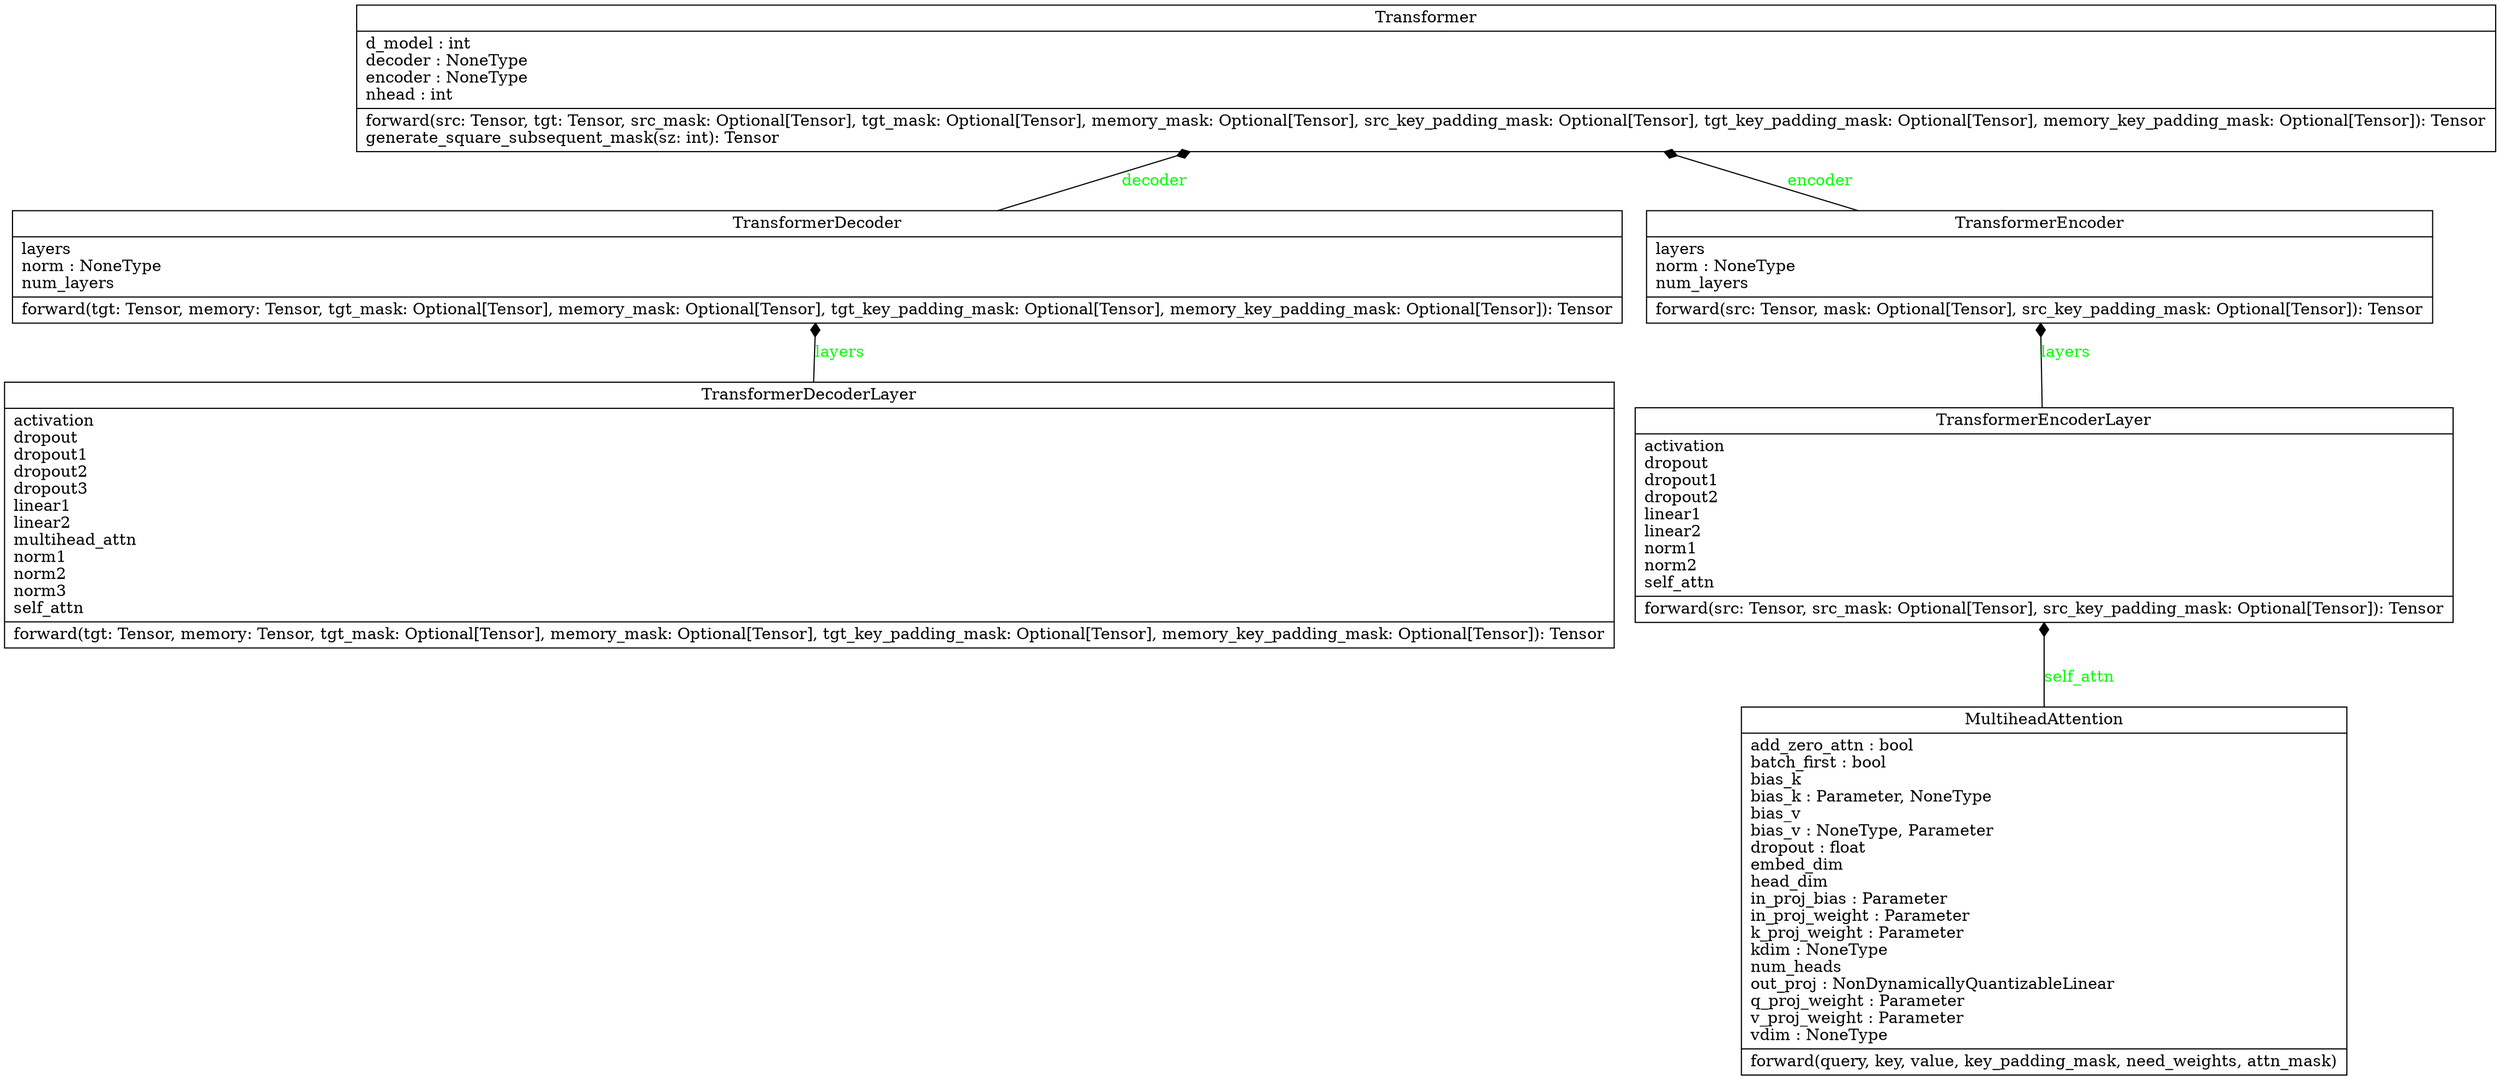 digraph "classes" {
charset="utf-8"
rankdir=BT
"0" [label="{Transformer|d_model : int\ldecoder : NoneType\lencoder : NoneType\lnhead : int\l|forward(src: Tensor, tgt: Tensor, src_mask: Optional[Tensor], tgt_mask: Optional[Tensor], memory_mask: Optional[Tensor], src_key_padding_mask: Optional[Tensor], tgt_key_padding_mask: Optional[Tensor], memory_key_padding_mask: Optional[Tensor]): Tensor\lgenerate_square_subsequent_mask(sz: int): Tensor\l}", shape="record"];
"1" [label="{TransformerDecoder|layers\lnorm : NoneType\lnum_layers\l|forward(tgt: Tensor, memory: Tensor, tgt_mask: Optional[Tensor], memory_mask: Optional[Tensor], tgt_key_padding_mask: Optional[Tensor], memory_key_padding_mask: Optional[Tensor]): Tensor\l}", shape="record"];
"2" [label="{TransformerDecoderLayer|activation\ldropout\ldropout1\ldropout2\ldropout3\llinear1\llinear2\lmultihead_attn\lnorm1\lnorm2\lnorm3\lself_attn\l|forward(tgt: Tensor, memory: Tensor, tgt_mask: Optional[Tensor], memory_mask: Optional[Tensor], tgt_key_padding_mask: Optional[Tensor], memory_key_padding_mask: Optional[Tensor]): Tensor\l}", shape="record"];
"3" [label="{TransformerEncoder|layers\lnorm : NoneType\lnum_layers\l|forward(src: Tensor, mask: Optional[Tensor], src_key_padding_mask: Optional[Tensor]): Tensor\l}", shape="record"];
"4" [label="{TransformerEncoderLayer|activation\ldropout\ldropout1\ldropout2\llinear1\llinear2\lnorm1\lnorm2\lself_attn\l|forward(src: Tensor, src_mask: Optional[Tensor], src_key_padding_mask: Optional[Tensor]): Tensor\l}", shape="record"];
"5" [label="{MultiheadAttention|add_zero_attn : bool\lbatch_first : bool\lbias_k\lbias_k : Parameter, NoneType\lbias_v\lbias_v : NoneType, Parameter\ldropout : float\lembed_dim\lhead_dim\lin_proj_bias : Parameter\lin_proj_weight : Parameter\lk_proj_weight : Parameter\lkdim : NoneType\lnum_heads\lout_proj : NonDynamicallyQuantizableLinear\lq_proj_weight : Parameter\lv_proj_weight : Parameter\lvdim : NoneType\l|forward(query, key, value, key_padding_mask, need_weights, attn_mask)\l}", shape="record"];
"1" -> "0" [arrowhead="diamond", arrowtail="none", fontcolor="green", label="decoder", style="solid"];
"3" -> "0" [arrowhead="diamond", arrowtail="none", fontcolor="green", label="encoder", style="solid"];
"2" -> "1" [arrowhead="diamond", arrowtail="none", fontcolor="green", label="layers", style="solid"];
"4" -> "3" [arrowhead="diamond", arrowtail="none", fontcolor="green", label="layers", style="solid"];
"5" -> "4" [arrowhead="diamond", arrowtail="none", fontcolor="green", label="self_attn", style="solid"];
}
